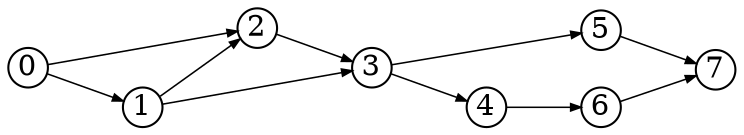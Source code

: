 digraph{
  rankdir=LR
  node [shape=circle,fixedsize=true,width=.26]
  edge [penwidth=0.75,arrowsize=0.5]
  7 -> {}
  6 -> {7}
  5 -> {7}
  4 -> {6}
  3 -> {4 5}
  2 -> {3}
  1 -> {2 3}
  0 -> {1 2}
}
